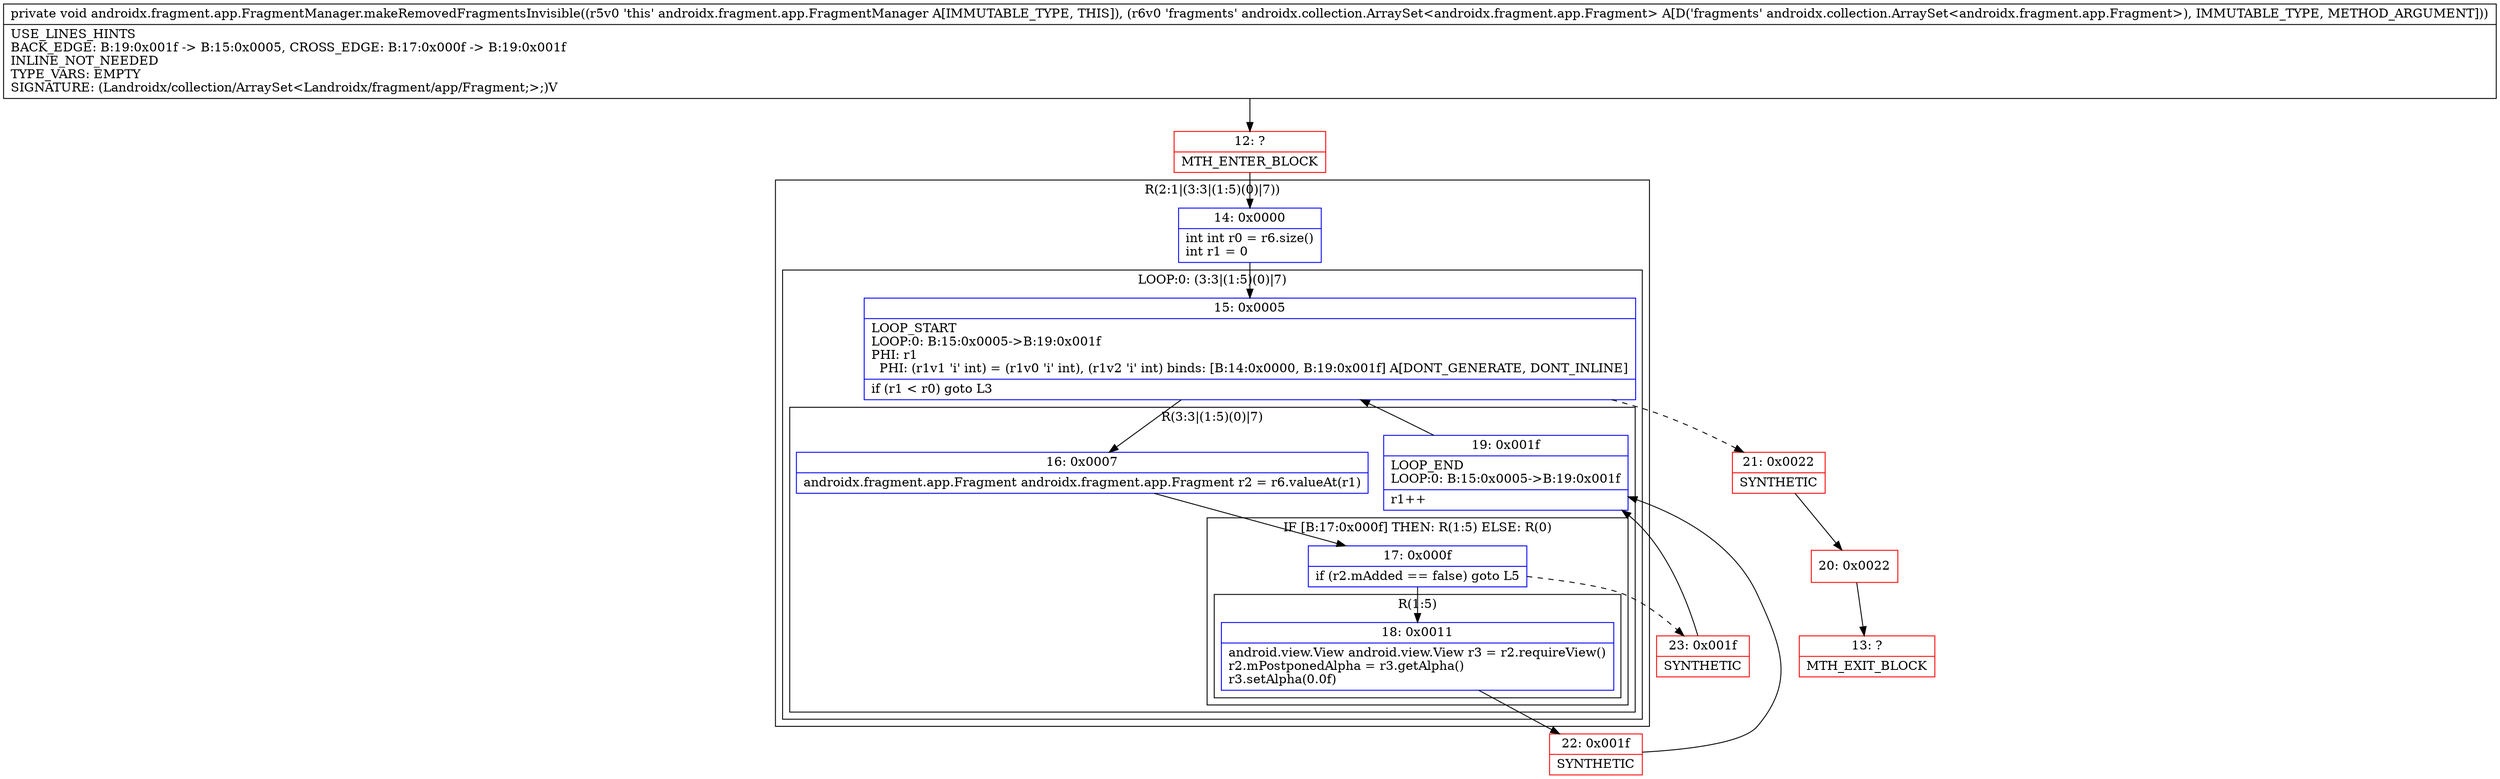 digraph "CFG forandroidx.fragment.app.FragmentManager.makeRemovedFragmentsInvisible(Landroidx\/collection\/ArraySet;)V" {
subgraph cluster_Region_188946236 {
label = "R(2:1|(3:3|(1:5)(0)|7))";
node [shape=record,color=blue];
Node_14 [shape=record,label="{14\:\ 0x0000|int int r0 = r6.size()\lint r1 = 0\l}"];
subgraph cluster_LoopRegion_1781762584 {
label = "LOOP:0: (3:3|(1:5)(0)|7)";
node [shape=record,color=blue];
Node_15 [shape=record,label="{15\:\ 0x0005|LOOP_START\lLOOP:0: B:15:0x0005\-\>B:19:0x001f\lPHI: r1 \l  PHI: (r1v1 'i' int) = (r1v0 'i' int), (r1v2 'i' int) binds: [B:14:0x0000, B:19:0x001f] A[DONT_GENERATE, DONT_INLINE]\l|if (r1 \< r0) goto L3\l}"];
subgraph cluster_Region_226408946 {
label = "R(3:3|(1:5)(0)|7)";
node [shape=record,color=blue];
Node_16 [shape=record,label="{16\:\ 0x0007|androidx.fragment.app.Fragment androidx.fragment.app.Fragment r2 = r6.valueAt(r1)\l}"];
subgraph cluster_IfRegion_701690662 {
label = "IF [B:17:0x000f] THEN: R(1:5) ELSE: R(0)";
node [shape=record,color=blue];
Node_17 [shape=record,label="{17\:\ 0x000f|if (r2.mAdded == false) goto L5\l}"];
subgraph cluster_Region_977009623 {
label = "R(1:5)";
node [shape=record,color=blue];
Node_18 [shape=record,label="{18\:\ 0x0011|android.view.View android.view.View r3 = r2.requireView()\lr2.mPostponedAlpha = r3.getAlpha()\lr3.setAlpha(0.0f)\l}"];
}
subgraph cluster_Region_827906786 {
label = "R(0)";
node [shape=record,color=blue];
}
}
Node_19 [shape=record,label="{19\:\ 0x001f|LOOP_END\lLOOP:0: B:15:0x0005\-\>B:19:0x001f\l|r1++\l}"];
}
}
}
Node_12 [shape=record,color=red,label="{12\:\ ?|MTH_ENTER_BLOCK\l}"];
Node_22 [shape=record,color=red,label="{22\:\ 0x001f|SYNTHETIC\l}"];
Node_23 [shape=record,color=red,label="{23\:\ 0x001f|SYNTHETIC\l}"];
Node_21 [shape=record,color=red,label="{21\:\ 0x0022|SYNTHETIC\l}"];
Node_20 [shape=record,color=red,label="{20\:\ 0x0022}"];
Node_13 [shape=record,color=red,label="{13\:\ ?|MTH_EXIT_BLOCK\l}"];
MethodNode[shape=record,label="{private void androidx.fragment.app.FragmentManager.makeRemovedFragmentsInvisible((r5v0 'this' androidx.fragment.app.FragmentManager A[IMMUTABLE_TYPE, THIS]), (r6v0 'fragments' androidx.collection.ArraySet\<androidx.fragment.app.Fragment\> A[D('fragments' androidx.collection.ArraySet\<androidx.fragment.app.Fragment\>), IMMUTABLE_TYPE, METHOD_ARGUMENT]))  | USE_LINES_HINTS\lBACK_EDGE: B:19:0x001f \-\> B:15:0x0005, CROSS_EDGE: B:17:0x000f \-\> B:19:0x001f\lINLINE_NOT_NEEDED\lTYPE_VARS: EMPTY\lSIGNATURE: (Landroidx\/collection\/ArraySet\<Landroidx\/fragment\/app\/Fragment;\>;)V\l}"];
MethodNode -> Node_12;Node_14 -> Node_15;
Node_15 -> Node_16;
Node_15 -> Node_21[style=dashed];
Node_16 -> Node_17;
Node_17 -> Node_18;
Node_17 -> Node_23[style=dashed];
Node_18 -> Node_22;
Node_19 -> Node_15;
Node_12 -> Node_14;
Node_22 -> Node_19;
Node_23 -> Node_19;
Node_21 -> Node_20;
Node_20 -> Node_13;
}

